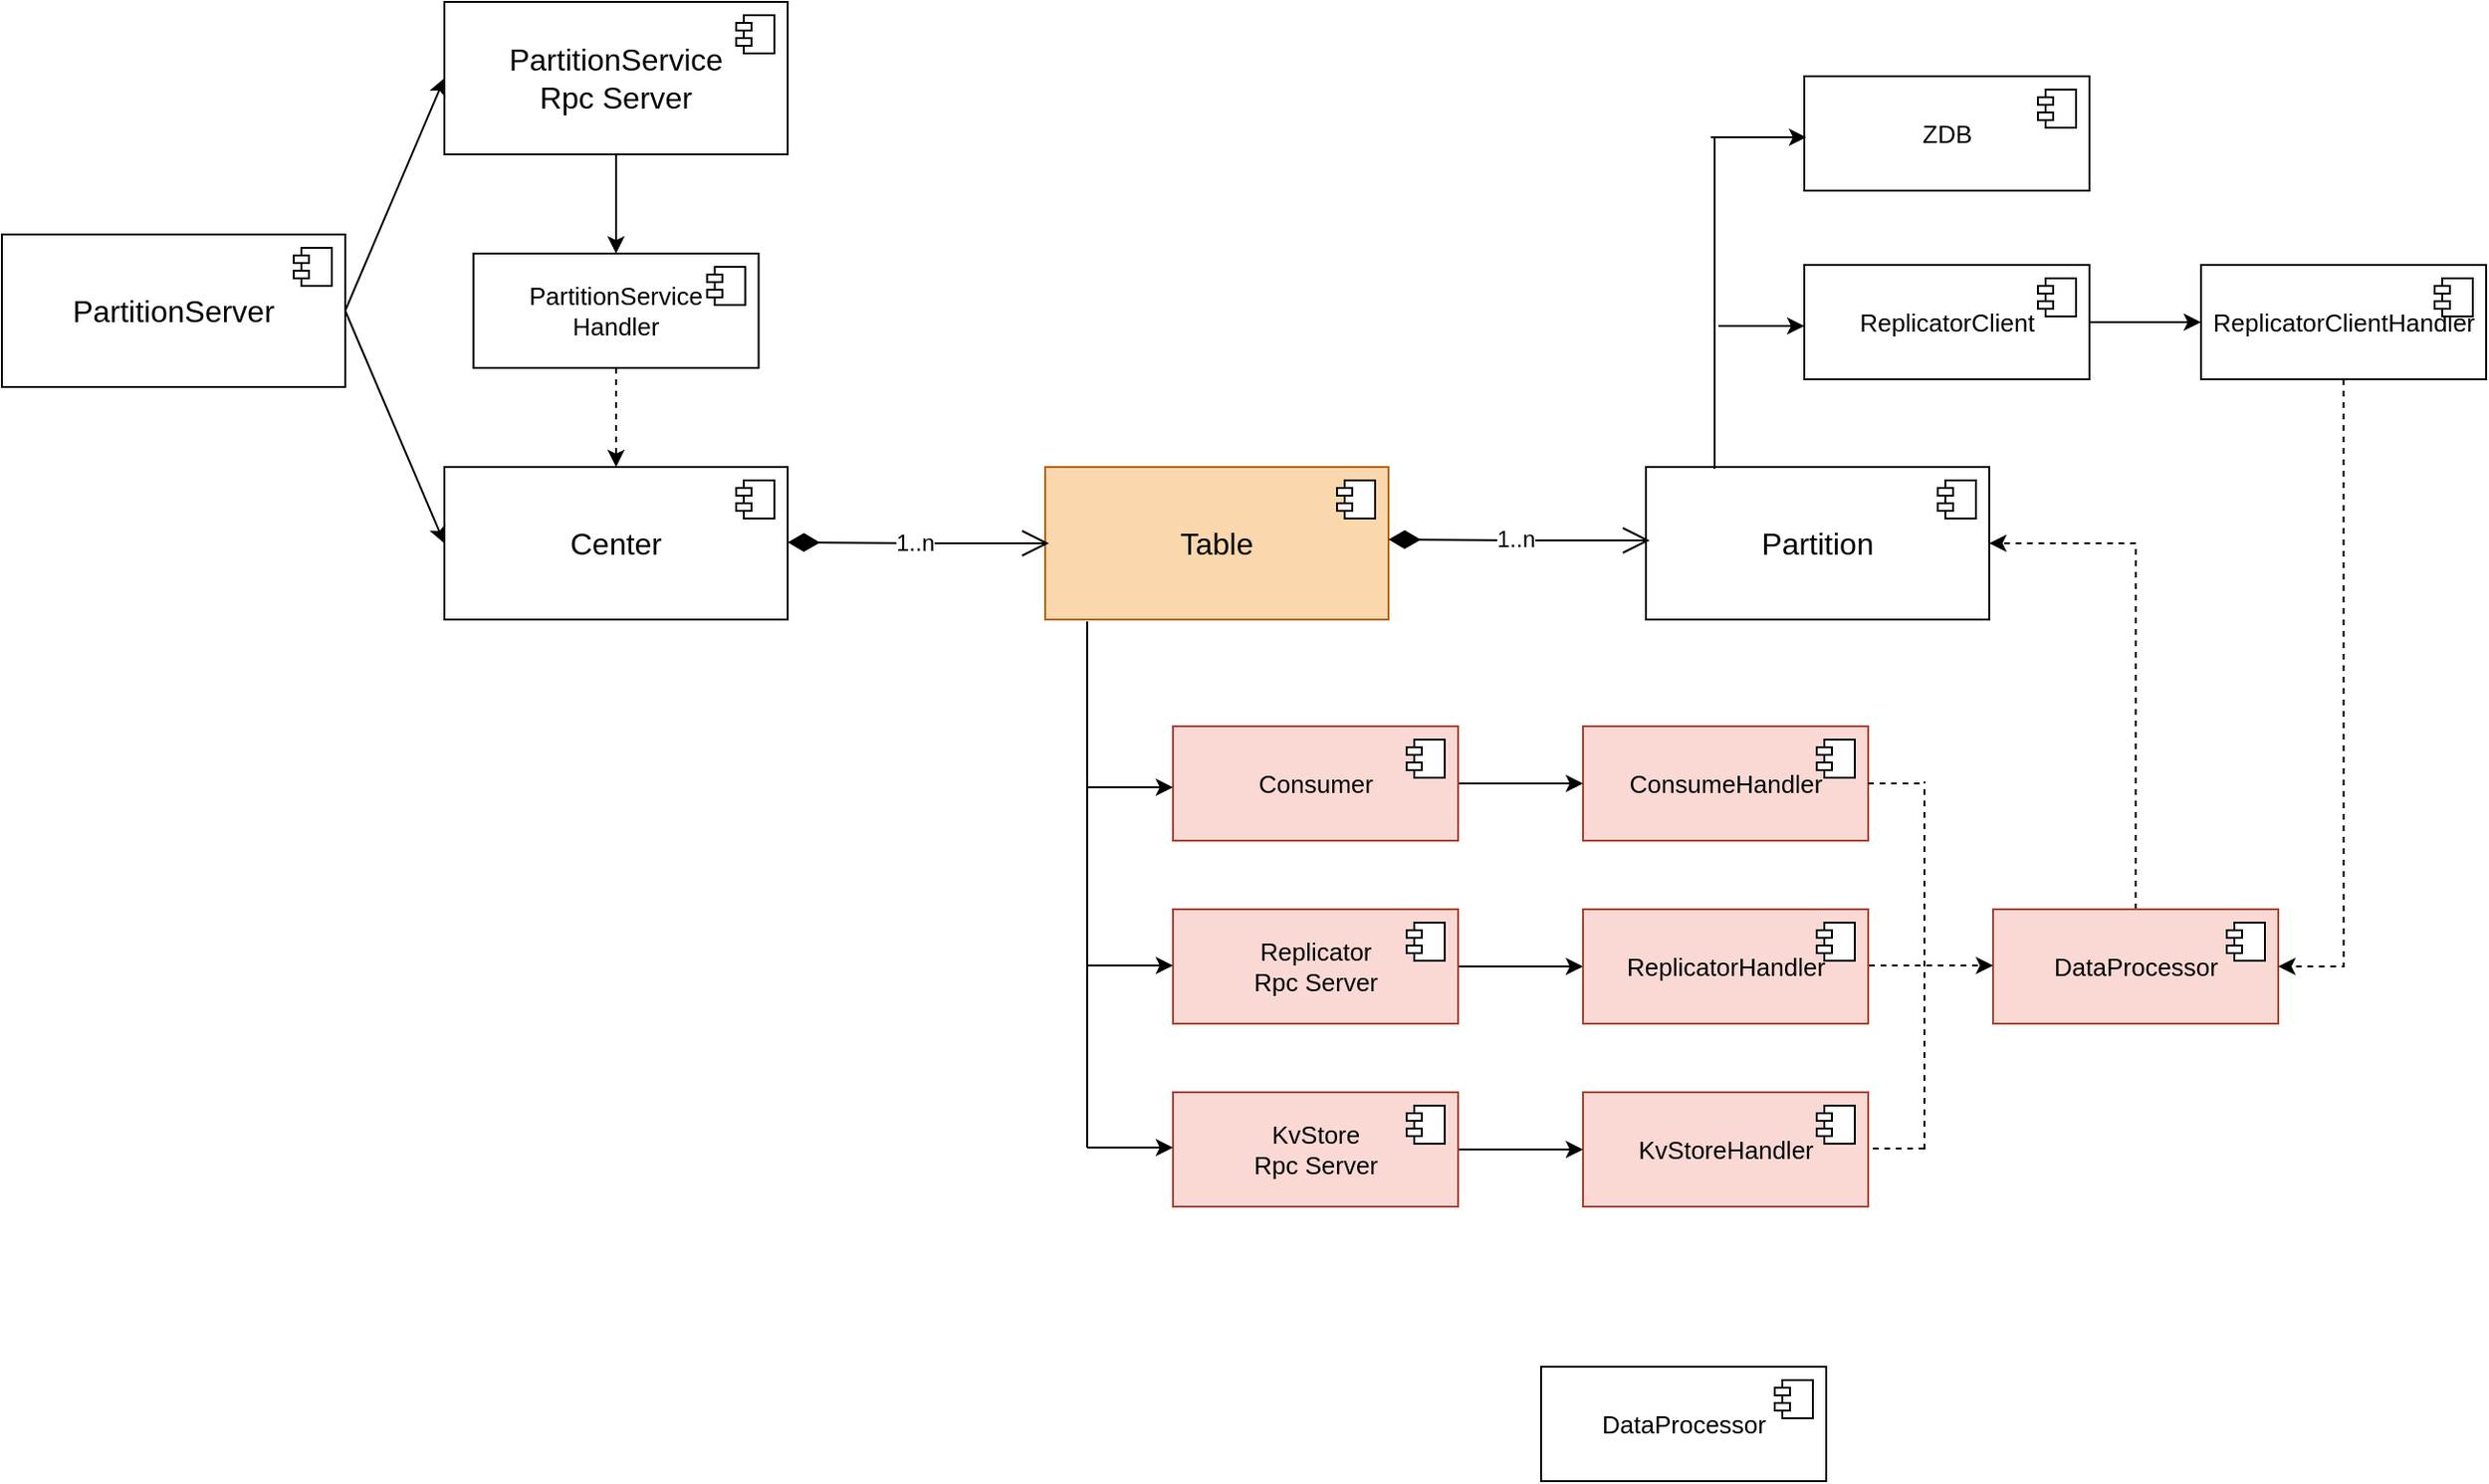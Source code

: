 <mxfile version="22.1.17" type="github">
  <diagram name="Page-1" id="c4acf3e9-155e-7222-9cf6-157b1a14988f">
    <mxGraphModel dx="1706" dy="1226" grid="0" gridSize="10" guides="1" tooltips="1" connect="1" arrows="1" fold="1" page="0" pageScale="1" pageWidth="850" pageHeight="1100" background="none" math="0" shadow="0">
      <root>
        <mxCell id="0" />
        <mxCell id="1" parent="0" />
        <mxCell id="ScYiuWW9rd-s-aiOjCzt-3" value="&lt;font style=&quot;font-size: 16px;&quot;&gt;Center&lt;/font&gt;" style="html=1;dropTarget=0;whiteSpace=wrap;" vertex="1" parent="1">
          <mxGeometry x="-93" y="203" width="180" height="80" as="geometry" />
        </mxCell>
        <mxCell id="ScYiuWW9rd-s-aiOjCzt-4" value="" style="shape=module;jettyWidth=8;jettyHeight=4;" vertex="1" parent="ScYiuWW9rd-s-aiOjCzt-3">
          <mxGeometry x="1" width="20" height="20" relative="1" as="geometry">
            <mxPoint x="-27" y="7" as="offset" />
          </mxGeometry>
        </mxCell>
        <mxCell id="ScYiuWW9rd-s-aiOjCzt-5" value="&lt;font style=&quot;font-size: 16px;&quot;&gt;PartitionServer&lt;/font&gt;" style="html=1;dropTarget=0;whiteSpace=wrap;" vertex="1" parent="1">
          <mxGeometry x="-325" y="81" width="180" height="80" as="geometry" />
        </mxCell>
        <mxCell id="ScYiuWW9rd-s-aiOjCzt-6" value="" style="shape=module;jettyWidth=8;jettyHeight=4;" vertex="1" parent="ScYiuWW9rd-s-aiOjCzt-5">
          <mxGeometry x="1" width="20" height="20" relative="1" as="geometry">
            <mxPoint x="-27" y="7" as="offset" />
          </mxGeometry>
        </mxCell>
        <mxCell id="ScYiuWW9rd-s-aiOjCzt-7" value="" style="endArrow=classic;html=1;rounded=0;exitX=1;exitY=0.5;exitDx=0;exitDy=0;entryX=0;entryY=0.5;entryDx=0;entryDy=0;" edge="1" parent="1" source="ScYiuWW9rd-s-aiOjCzt-5" target="ScYiuWW9rd-s-aiOjCzt-3">
          <mxGeometry width="50" height="50" relative="1" as="geometry">
            <mxPoint x="271" y="211" as="sourcePoint" />
            <mxPoint x="-107" y="132" as="targetPoint" />
          </mxGeometry>
        </mxCell>
        <mxCell id="ScYiuWW9rd-s-aiOjCzt-13" style="edgeStyle=orthogonalEdgeStyle;rounded=0;orthogonalLoop=1;jettySize=auto;html=1;exitX=0.5;exitY=1;exitDx=0;exitDy=0;entryX=0.5;entryY=0;entryDx=0;entryDy=0;" edge="1" parent="1" source="ScYiuWW9rd-s-aiOjCzt-8" target="ScYiuWW9rd-s-aiOjCzt-11">
          <mxGeometry relative="1" as="geometry" />
        </mxCell>
        <mxCell id="ScYiuWW9rd-s-aiOjCzt-8" value="&lt;font style=&quot;font-size: 16px;&quot;&gt;PartitionService&lt;br&gt;Rpc Server&lt;br&gt;&lt;/font&gt;" style="html=1;dropTarget=0;whiteSpace=wrap;" vertex="1" parent="1">
          <mxGeometry x="-93" y="-41" width="180" height="80" as="geometry" />
        </mxCell>
        <mxCell id="ScYiuWW9rd-s-aiOjCzt-9" value="" style="shape=module;jettyWidth=8;jettyHeight=4;" vertex="1" parent="ScYiuWW9rd-s-aiOjCzt-8">
          <mxGeometry x="1" width="20" height="20" relative="1" as="geometry">
            <mxPoint x="-27" y="7" as="offset" />
          </mxGeometry>
        </mxCell>
        <mxCell id="ScYiuWW9rd-s-aiOjCzt-10" value="" style="endArrow=classic;html=1;rounded=0;entryX=0;entryY=0.5;entryDx=0;entryDy=0;exitX=1;exitY=0.5;exitDx=0;exitDy=0;" edge="1" parent="1" source="ScYiuWW9rd-s-aiOjCzt-5" target="ScYiuWW9rd-s-aiOjCzt-8">
          <mxGeometry width="50" height="50" relative="1" as="geometry">
            <mxPoint x="-137" y="138" as="sourcePoint" />
            <mxPoint x="-93" y="248" as="targetPoint" />
          </mxGeometry>
        </mxCell>
        <mxCell id="ScYiuWW9rd-s-aiOjCzt-14" style="edgeStyle=orthogonalEdgeStyle;rounded=0;orthogonalLoop=1;jettySize=auto;html=1;exitX=0.5;exitY=1;exitDx=0;exitDy=0;dashed=1;" edge="1" parent="1" source="ScYiuWW9rd-s-aiOjCzt-11" target="ScYiuWW9rd-s-aiOjCzt-3">
          <mxGeometry relative="1" as="geometry" />
        </mxCell>
        <mxCell id="ScYiuWW9rd-s-aiOjCzt-11" value="&lt;font style=&quot;font-size: 13px;&quot;&gt;PartitionService&lt;br&gt;Handler&lt;/font&gt;" style="html=1;dropTarget=0;whiteSpace=wrap;" vertex="1" parent="1">
          <mxGeometry x="-77.75" y="91" width="149.5" height="60" as="geometry" />
        </mxCell>
        <mxCell id="ScYiuWW9rd-s-aiOjCzt-12" value="" style="shape=module;jettyWidth=8;jettyHeight=4;" vertex="1" parent="ScYiuWW9rd-s-aiOjCzt-11">
          <mxGeometry x="1" width="20" height="20" relative="1" as="geometry">
            <mxPoint x="-27" y="7" as="offset" />
          </mxGeometry>
        </mxCell>
        <mxCell id="ScYiuWW9rd-s-aiOjCzt-23" value="&lt;font style=&quot;font-size: 16px;&quot;&gt;Table&lt;/font&gt;" style="html=1;dropTarget=0;whiteSpace=wrap;fillColor=#fad7ac;strokeColor=#b46504;" vertex="1" parent="1">
          <mxGeometry x="222" y="203" width="180" height="80" as="geometry" />
        </mxCell>
        <mxCell id="ScYiuWW9rd-s-aiOjCzt-24" value="" style="shape=module;jettyWidth=8;jettyHeight=4;" vertex="1" parent="ScYiuWW9rd-s-aiOjCzt-23">
          <mxGeometry x="1" width="20" height="20" relative="1" as="geometry">
            <mxPoint x="-27" y="7" as="offset" />
          </mxGeometry>
        </mxCell>
        <mxCell id="ScYiuWW9rd-s-aiOjCzt-25" value="&lt;font style=&quot;font-size: 12px;&quot;&gt;1..n&lt;/font&gt;" style="endArrow=open;html=1;endSize=12;startArrow=diamondThin;startSize=14;startFill=1;edgeStyle=orthogonalEdgeStyle;align=left;verticalAlign=bottom;rounded=0;" edge="1" parent="1">
          <mxGeometry x="-0.199" y="-9" relative="1" as="geometry">
            <mxPoint x="87" y="242.5" as="sourcePoint" />
            <mxPoint x="224" y="243" as="targetPoint" />
            <mxPoint as="offset" />
          </mxGeometry>
        </mxCell>
        <mxCell id="ScYiuWW9rd-s-aiOjCzt-27" value="&lt;span style=&quot;font-size: 13px;&quot;&gt;ConsumeHandler&lt;/span&gt;" style="html=1;dropTarget=0;whiteSpace=wrap;fillColor=#fad9d5;strokeColor=#ae4132;" vertex="1" parent="1">
          <mxGeometry x="504" y="339" width="149.5" height="60" as="geometry" />
        </mxCell>
        <mxCell id="ScYiuWW9rd-s-aiOjCzt-28" value="" style="shape=module;jettyWidth=8;jettyHeight=4;" vertex="1" parent="ScYiuWW9rd-s-aiOjCzt-27">
          <mxGeometry x="1" width="20" height="20" relative="1" as="geometry">
            <mxPoint x="-27" y="7" as="offset" />
          </mxGeometry>
        </mxCell>
        <mxCell id="ScYiuWW9rd-s-aiOjCzt-29" value="&lt;span style=&quot;font-size: 13px;&quot;&gt;DataProcessor&lt;/span&gt;" style="html=1;dropTarget=0;whiteSpace=wrap;" vertex="1" parent="1">
          <mxGeometry x="482" y="675" width="149.5" height="60" as="geometry" />
        </mxCell>
        <mxCell id="ScYiuWW9rd-s-aiOjCzt-30" value="" style="shape=module;jettyWidth=8;jettyHeight=4;" vertex="1" parent="ScYiuWW9rd-s-aiOjCzt-29">
          <mxGeometry x="1" width="20" height="20" relative="1" as="geometry">
            <mxPoint x="-27" y="7" as="offset" />
          </mxGeometry>
        </mxCell>
        <mxCell id="ScYiuWW9rd-s-aiOjCzt-71" style="edgeStyle=orthogonalEdgeStyle;rounded=0;orthogonalLoop=1;jettySize=auto;html=1;exitX=1;exitY=0.5;exitDx=0;exitDy=0;entryX=0;entryY=0.5;entryDx=0;entryDy=0;" edge="1" parent="1" source="ScYiuWW9rd-s-aiOjCzt-31" target="ScYiuWW9rd-s-aiOjCzt-27">
          <mxGeometry relative="1" as="geometry" />
        </mxCell>
        <mxCell id="ScYiuWW9rd-s-aiOjCzt-31" value="&lt;span style=&quot;font-size: 13px;&quot;&gt;Consumer&lt;/span&gt;" style="html=1;dropTarget=0;whiteSpace=wrap;fillColor=#fad9d5;strokeColor=#ae4132;" vertex="1" parent="1">
          <mxGeometry x="289" y="339" width="149.5" height="60" as="geometry" />
        </mxCell>
        <mxCell id="ScYiuWW9rd-s-aiOjCzt-32" value="" style="shape=module;jettyWidth=8;jettyHeight=4;" vertex="1" parent="ScYiuWW9rd-s-aiOjCzt-31">
          <mxGeometry x="1" width="20" height="20" relative="1" as="geometry">
            <mxPoint x="-27" y="7" as="offset" />
          </mxGeometry>
        </mxCell>
        <mxCell id="ScYiuWW9rd-s-aiOjCzt-33" value="&lt;span style=&quot;font-size: 13px;&quot;&gt;KvStoreHandler&lt;/span&gt;" style="html=1;dropTarget=0;whiteSpace=wrap;fillColor=#fad9d5;strokeColor=#ae4132;" vertex="1" parent="1">
          <mxGeometry x="504" y="531" width="149.5" height="60" as="geometry" />
        </mxCell>
        <mxCell id="ScYiuWW9rd-s-aiOjCzt-34" value="" style="shape=module;jettyWidth=8;jettyHeight=4;" vertex="1" parent="ScYiuWW9rd-s-aiOjCzt-33">
          <mxGeometry x="1" width="20" height="20" relative="1" as="geometry">
            <mxPoint x="-27" y="7" as="offset" />
          </mxGeometry>
        </mxCell>
        <mxCell id="ScYiuWW9rd-s-aiOjCzt-72" style="edgeStyle=orthogonalEdgeStyle;rounded=0;orthogonalLoop=1;jettySize=auto;html=1;exitX=1;exitY=0.5;exitDx=0;exitDy=0;entryX=0;entryY=0.5;entryDx=0;entryDy=0;" edge="1" parent="1" source="ScYiuWW9rd-s-aiOjCzt-37" target="ScYiuWW9rd-s-aiOjCzt-39">
          <mxGeometry relative="1" as="geometry" />
        </mxCell>
        <mxCell id="ScYiuWW9rd-s-aiOjCzt-37" value="&lt;span style=&quot;font-size: 13px;&quot;&gt;Replicator&lt;br&gt;Rpc Server&lt;br&gt;&lt;/span&gt;" style="html=1;dropTarget=0;whiteSpace=wrap;fillColor=#fad9d5;strokeColor=#ae4132;" vertex="1" parent="1">
          <mxGeometry x="289" y="435" width="149.5" height="60" as="geometry" />
        </mxCell>
        <mxCell id="ScYiuWW9rd-s-aiOjCzt-38" value="" style="shape=module;jettyWidth=8;jettyHeight=4;" vertex="1" parent="ScYiuWW9rd-s-aiOjCzt-37">
          <mxGeometry x="1" width="20" height="20" relative="1" as="geometry">
            <mxPoint x="-27" y="7" as="offset" />
          </mxGeometry>
        </mxCell>
        <mxCell id="ScYiuWW9rd-s-aiOjCzt-39" value="&lt;span style=&quot;font-size: 13px;&quot;&gt;ReplicatorHandler&lt;br&gt;&lt;/span&gt;" style="html=1;dropTarget=0;whiteSpace=wrap;fillColor=#fad9d5;strokeColor=#ae4132;" vertex="1" parent="1">
          <mxGeometry x="504" y="435" width="149.5" height="60" as="geometry" />
        </mxCell>
        <mxCell id="ScYiuWW9rd-s-aiOjCzt-40" value="" style="shape=module;jettyWidth=8;jettyHeight=4;" vertex="1" parent="ScYiuWW9rd-s-aiOjCzt-39">
          <mxGeometry x="1" width="20" height="20" relative="1" as="geometry">
            <mxPoint x="-27" y="7" as="offset" />
          </mxGeometry>
        </mxCell>
        <mxCell id="ScYiuWW9rd-s-aiOjCzt-43" value="&lt;font style=&quot;font-size: 16px;&quot;&gt;Partition&lt;/font&gt;" style="html=1;dropTarget=0;whiteSpace=wrap;" vertex="1" parent="1">
          <mxGeometry x="537" y="203" width="180" height="80" as="geometry" />
        </mxCell>
        <mxCell id="ScYiuWW9rd-s-aiOjCzt-44" value="" style="shape=module;jettyWidth=8;jettyHeight=4;" vertex="1" parent="ScYiuWW9rd-s-aiOjCzt-43">
          <mxGeometry x="1" width="20" height="20" relative="1" as="geometry">
            <mxPoint x="-27" y="7" as="offset" />
          </mxGeometry>
        </mxCell>
        <mxCell id="ScYiuWW9rd-s-aiOjCzt-45" value="&lt;font style=&quot;font-size: 12px;&quot;&gt;1..n&lt;/font&gt;" style="endArrow=open;html=1;endSize=12;startArrow=diamondThin;startSize=14;startFill=1;edgeStyle=orthogonalEdgeStyle;align=left;verticalAlign=bottom;rounded=0;" edge="1" parent="1">
          <mxGeometry x="-0.199" y="-9" relative="1" as="geometry">
            <mxPoint x="402" y="241" as="sourcePoint" />
            <mxPoint x="539" y="241.5" as="targetPoint" />
            <mxPoint as="offset" />
          </mxGeometry>
        </mxCell>
        <mxCell id="ScYiuWW9rd-s-aiOjCzt-73" style="edgeStyle=orthogonalEdgeStyle;rounded=0;orthogonalLoop=1;jettySize=auto;html=1;exitX=1;exitY=0.5;exitDx=0;exitDy=0;entryX=0;entryY=0.5;entryDx=0;entryDy=0;" edge="1" parent="1" source="ScYiuWW9rd-s-aiOjCzt-52" target="ScYiuWW9rd-s-aiOjCzt-33">
          <mxGeometry relative="1" as="geometry" />
        </mxCell>
        <mxCell id="ScYiuWW9rd-s-aiOjCzt-52" value="&lt;span style=&quot;font-size: 13px;&quot;&gt;KvStore&lt;br&gt;Rpc Server&lt;br&gt;&lt;/span&gt;" style="html=1;dropTarget=0;whiteSpace=wrap;fillColor=#fad9d5;strokeColor=#ae4132;" vertex="1" parent="1">
          <mxGeometry x="289" y="531" width="149.5" height="60" as="geometry" />
        </mxCell>
        <mxCell id="ScYiuWW9rd-s-aiOjCzt-53" value="" style="shape=module;jettyWidth=8;jettyHeight=4;" vertex="1" parent="ScYiuWW9rd-s-aiOjCzt-52">
          <mxGeometry x="1" width="20" height="20" relative="1" as="geometry">
            <mxPoint x="-27" y="7" as="offset" />
          </mxGeometry>
        </mxCell>
        <mxCell id="ScYiuWW9rd-s-aiOjCzt-54" value="" style="endArrow=none;html=1;rounded=0;entryX=0.133;entryY=1.013;entryDx=0;entryDy=0;entryPerimeter=0;" edge="1" parent="1">
          <mxGeometry width="50" height="50" relative="1" as="geometry">
            <mxPoint x="244" y="560" as="sourcePoint" />
            <mxPoint x="244.0" y="284.0" as="targetPoint" />
          </mxGeometry>
        </mxCell>
        <mxCell id="ScYiuWW9rd-s-aiOjCzt-55" value="" style="endArrow=classic;html=1;rounded=0;entryX=0;entryY=0.5;entryDx=0;entryDy=0;" edge="1" parent="1">
          <mxGeometry width="50" height="50" relative="1" as="geometry">
            <mxPoint x="244" y="371" as="sourcePoint" />
            <mxPoint x="289" y="371" as="targetPoint" />
          </mxGeometry>
        </mxCell>
        <mxCell id="ScYiuWW9rd-s-aiOjCzt-56" value="" style="endArrow=classic;html=1;rounded=0;entryX=0;entryY=0.5;entryDx=0;entryDy=0;" edge="1" parent="1">
          <mxGeometry width="50" height="50" relative="1" as="geometry">
            <mxPoint x="244" y="464.5" as="sourcePoint" />
            <mxPoint x="289" y="464.5" as="targetPoint" />
          </mxGeometry>
        </mxCell>
        <mxCell id="ScYiuWW9rd-s-aiOjCzt-57" value="" style="endArrow=classic;html=1;rounded=0;entryX=0;entryY=0.5;entryDx=0;entryDy=0;" edge="1" parent="1">
          <mxGeometry width="50" height="50" relative="1" as="geometry">
            <mxPoint x="244" y="560" as="sourcePoint" />
            <mxPoint x="289" y="560" as="targetPoint" />
          </mxGeometry>
        </mxCell>
        <mxCell id="ScYiuWW9rd-s-aiOjCzt-60" style="edgeStyle=orthogonalEdgeStyle;rounded=0;orthogonalLoop=1;jettySize=auto;html=1;exitX=0.5;exitY=0;exitDx=0;exitDy=0;entryX=1;entryY=0.5;entryDx=0;entryDy=0;dashed=1;" edge="1" parent="1" source="ScYiuWW9rd-s-aiOjCzt-58" target="ScYiuWW9rd-s-aiOjCzt-43">
          <mxGeometry relative="1" as="geometry" />
        </mxCell>
        <mxCell id="ScYiuWW9rd-s-aiOjCzt-58" value="&lt;span style=&quot;font-size: 13px;&quot;&gt;DataProcessor&lt;/span&gt;" style="html=1;dropTarget=0;whiteSpace=wrap;fillColor=#fad9d5;strokeColor=#ae4132;" vertex="1" parent="1">
          <mxGeometry x="719" y="435" width="149.5" height="60" as="geometry" />
        </mxCell>
        <mxCell id="ScYiuWW9rd-s-aiOjCzt-59" value="" style="shape=module;jettyWidth=8;jettyHeight=4;" vertex="1" parent="ScYiuWW9rd-s-aiOjCzt-58">
          <mxGeometry x="1" width="20" height="20" relative="1" as="geometry">
            <mxPoint x="-27" y="7" as="offset" />
          </mxGeometry>
        </mxCell>
        <mxCell id="ScYiuWW9rd-s-aiOjCzt-61" value="" style="endArrow=none;html=1;rounded=0;" edge="1" parent="1">
          <mxGeometry width="50" height="50" relative="1" as="geometry">
            <mxPoint x="573" y="204" as="sourcePoint" />
            <mxPoint x="573" y="30" as="targetPoint" />
          </mxGeometry>
        </mxCell>
        <mxCell id="ScYiuWW9rd-s-aiOjCzt-82" style="edgeStyle=orthogonalEdgeStyle;rounded=0;orthogonalLoop=1;jettySize=auto;html=1;exitX=1;exitY=0.5;exitDx=0;exitDy=0;entryX=0;entryY=0.5;entryDx=0;entryDy=0;" edge="1" parent="1" source="ScYiuWW9rd-s-aiOjCzt-62" target="ScYiuWW9rd-s-aiOjCzt-65">
          <mxGeometry relative="1" as="geometry" />
        </mxCell>
        <mxCell id="ScYiuWW9rd-s-aiOjCzt-62" value="&lt;span style=&quot;font-size: 13px;&quot;&gt;ReplicatorClient&lt;/span&gt;" style="html=1;dropTarget=0;whiteSpace=wrap;" vertex="1" parent="1">
          <mxGeometry x="620" y="97" width="149.5" height="60" as="geometry" />
        </mxCell>
        <mxCell id="ScYiuWW9rd-s-aiOjCzt-63" value="" style="shape=module;jettyWidth=8;jettyHeight=4;" vertex="1" parent="ScYiuWW9rd-s-aiOjCzt-62">
          <mxGeometry x="1" width="20" height="20" relative="1" as="geometry">
            <mxPoint x="-27" y="7" as="offset" />
          </mxGeometry>
        </mxCell>
        <mxCell id="ScYiuWW9rd-s-aiOjCzt-64" value="" style="endArrow=classic;html=1;rounded=0;entryX=0;entryY=0.5;entryDx=0;entryDy=0;" edge="1" parent="1">
          <mxGeometry width="50" height="50" relative="1" as="geometry">
            <mxPoint x="575" y="129" as="sourcePoint" />
            <mxPoint x="620" y="129" as="targetPoint" />
          </mxGeometry>
        </mxCell>
        <mxCell id="ScYiuWW9rd-s-aiOjCzt-67" style="edgeStyle=orthogonalEdgeStyle;rounded=0;orthogonalLoop=1;jettySize=auto;html=1;exitX=0.5;exitY=1;exitDx=0;exitDy=0;entryX=1;entryY=0.5;entryDx=0;entryDy=0;dashed=1;" edge="1" parent="1" source="ScYiuWW9rd-s-aiOjCzt-65" target="ScYiuWW9rd-s-aiOjCzt-58">
          <mxGeometry relative="1" as="geometry" />
        </mxCell>
        <mxCell id="ScYiuWW9rd-s-aiOjCzt-65" value="&lt;span style=&quot;font-size: 13px;&quot;&gt;ReplicatorClientHandler&lt;/span&gt;" style="html=1;dropTarget=0;whiteSpace=wrap;" vertex="1" parent="1">
          <mxGeometry x="828" y="97" width="149.5" height="60" as="geometry" />
        </mxCell>
        <mxCell id="ScYiuWW9rd-s-aiOjCzt-66" value="" style="shape=module;jettyWidth=8;jettyHeight=4;" vertex="1" parent="ScYiuWW9rd-s-aiOjCzt-65">
          <mxGeometry x="1" width="20" height="20" relative="1" as="geometry">
            <mxPoint x="-27" y="7" as="offset" />
          </mxGeometry>
        </mxCell>
        <mxCell id="ScYiuWW9rd-s-aiOjCzt-68" value="&lt;span style=&quot;font-size: 13px;&quot;&gt;ZDB&lt;/span&gt;" style="html=1;dropTarget=0;whiteSpace=wrap;" vertex="1" parent="1">
          <mxGeometry x="620" y="-2" width="149.5" height="60" as="geometry" />
        </mxCell>
        <mxCell id="ScYiuWW9rd-s-aiOjCzt-69" value="" style="shape=module;jettyWidth=8;jettyHeight=4;" vertex="1" parent="ScYiuWW9rd-s-aiOjCzt-68">
          <mxGeometry x="1" width="20" height="20" relative="1" as="geometry">
            <mxPoint x="-27" y="7" as="offset" />
          </mxGeometry>
        </mxCell>
        <mxCell id="ScYiuWW9rd-s-aiOjCzt-70" value="" style="endArrow=classic;html=1;rounded=0;entryX=0;entryY=0.5;entryDx=0;entryDy=0;" edge="1" parent="1">
          <mxGeometry width="50" height="50" relative="1" as="geometry">
            <mxPoint x="571" y="30" as="sourcePoint" />
            <mxPoint x="621" y="30" as="targetPoint" />
          </mxGeometry>
        </mxCell>
        <mxCell id="ScYiuWW9rd-s-aiOjCzt-74" style="edgeStyle=orthogonalEdgeStyle;rounded=0;orthogonalLoop=1;jettySize=auto;html=1;exitX=1;exitY=0.5;exitDx=0;exitDy=0;entryX=0;entryY=0.5;entryDx=0;entryDy=0;dashed=1;" edge="1" parent="1">
          <mxGeometry relative="1" as="geometry">
            <mxPoint x="654" y="464.5" as="sourcePoint" />
            <mxPoint x="719" y="464.5" as="targetPoint" />
          </mxGeometry>
        </mxCell>
        <mxCell id="ScYiuWW9rd-s-aiOjCzt-76" value="" style="endArrow=none;html=1;rounded=0;exitX=1;exitY=0.5;exitDx=0;exitDy=0;dashed=1;" edge="1" parent="1" source="ScYiuWW9rd-s-aiOjCzt-27">
          <mxGeometry width="50" height="50" relative="1" as="geometry">
            <mxPoint x="298" y="271" as="sourcePoint" />
            <mxPoint x="682" y="369" as="targetPoint" />
          </mxGeometry>
        </mxCell>
        <mxCell id="ScYiuWW9rd-s-aiOjCzt-78" value="" style="endArrow=none;html=1;rounded=0;exitX=1;exitY=0.5;exitDx=0;exitDy=0;dashed=1;" edge="1" parent="1">
          <mxGeometry width="50" height="50" relative="1" as="geometry">
            <mxPoint x="656" y="560.5" as="sourcePoint" />
            <mxPoint x="684" y="560.5" as="targetPoint" />
          </mxGeometry>
        </mxCell>
        <mxCell id="ScYiuWW9rd-s-aiOjCzt-80" value="" style="endArrow=none;html=1;rounded=0;dashed=1;" edge="1" parent="1">
          <mxGeometry width="50" height="50" relative="1" as="geometry">
            <mxPoint x="683" y="561" as="sourcePoint" />
            <mxPoint x="683" y="368" as="targetPoint" />
          </mxGeometry>
        </mxCell>
      </root>
    </mxGraphModel>
  </diagram>
</mxfile>
